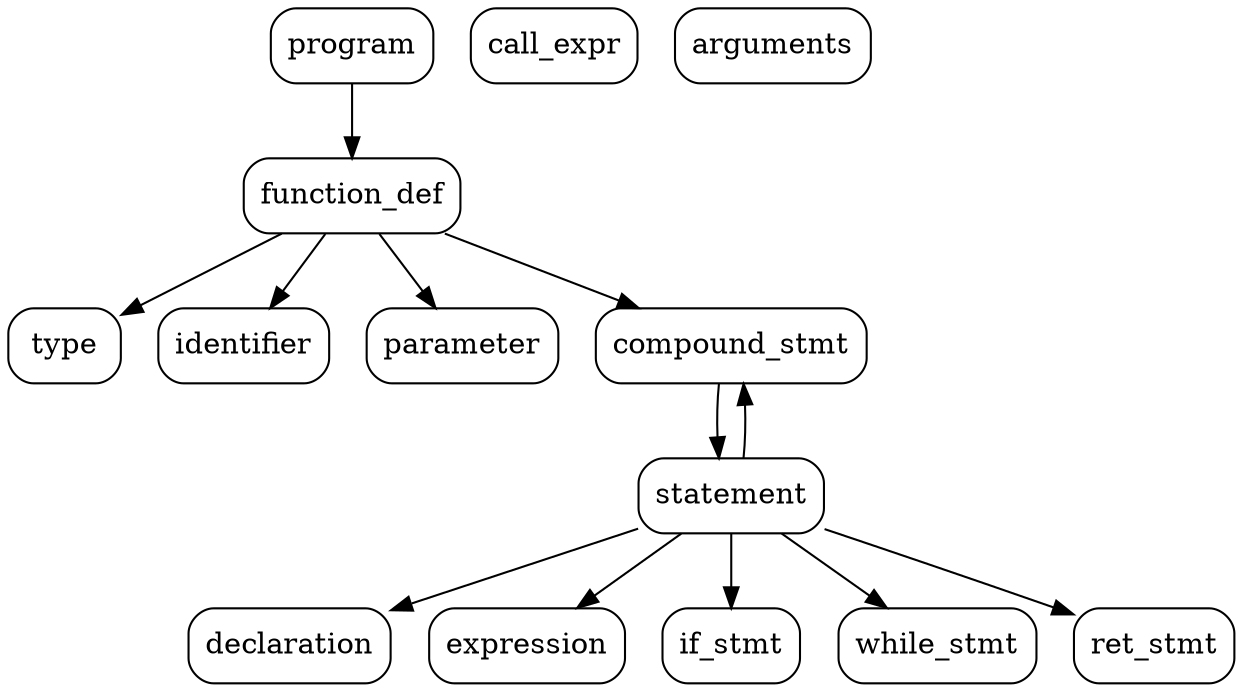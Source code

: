 digraph {

"program"[shape="box",style=rounded];
"function_def"[shape="box",style=rounded];
"type"[shape="box",style=rounded];
"identifier"[shape="box",style=rounded];
"parameter"[shape="box",style=rounded];
"declaration"[shape="box",style=rounded];
"call_expr"[shape="box",style=rounded];
"arguments"[shape="box",style=rounded];
"expression"[shape="box",style=rounded];
"statement"[shape="box",style=rounded];
"if_stmt"[shape="box",style=rounded];
"while_stmt"[shape="box",style=rounded];
"ret_stmt"[shape="box",style=rounded];
"compound_stmt"[shape="box",style=rounded];


	"program" -> "function_def";
	"function_def" -> "type";
	"function_def" -> "identifier";
	"function_def" -> "parameter";
	"function_def" -> "compound_stmt";
	"compound_stmt" -> "statement";
	"statement" -> "if_stmt";
	"statement" -> "while_stmt";
	"statement" -> "ret_stmt";
	"statement" -> "declaration";
	"statement" -> "expression";
	"statement" -> "compound_stmt";
}
